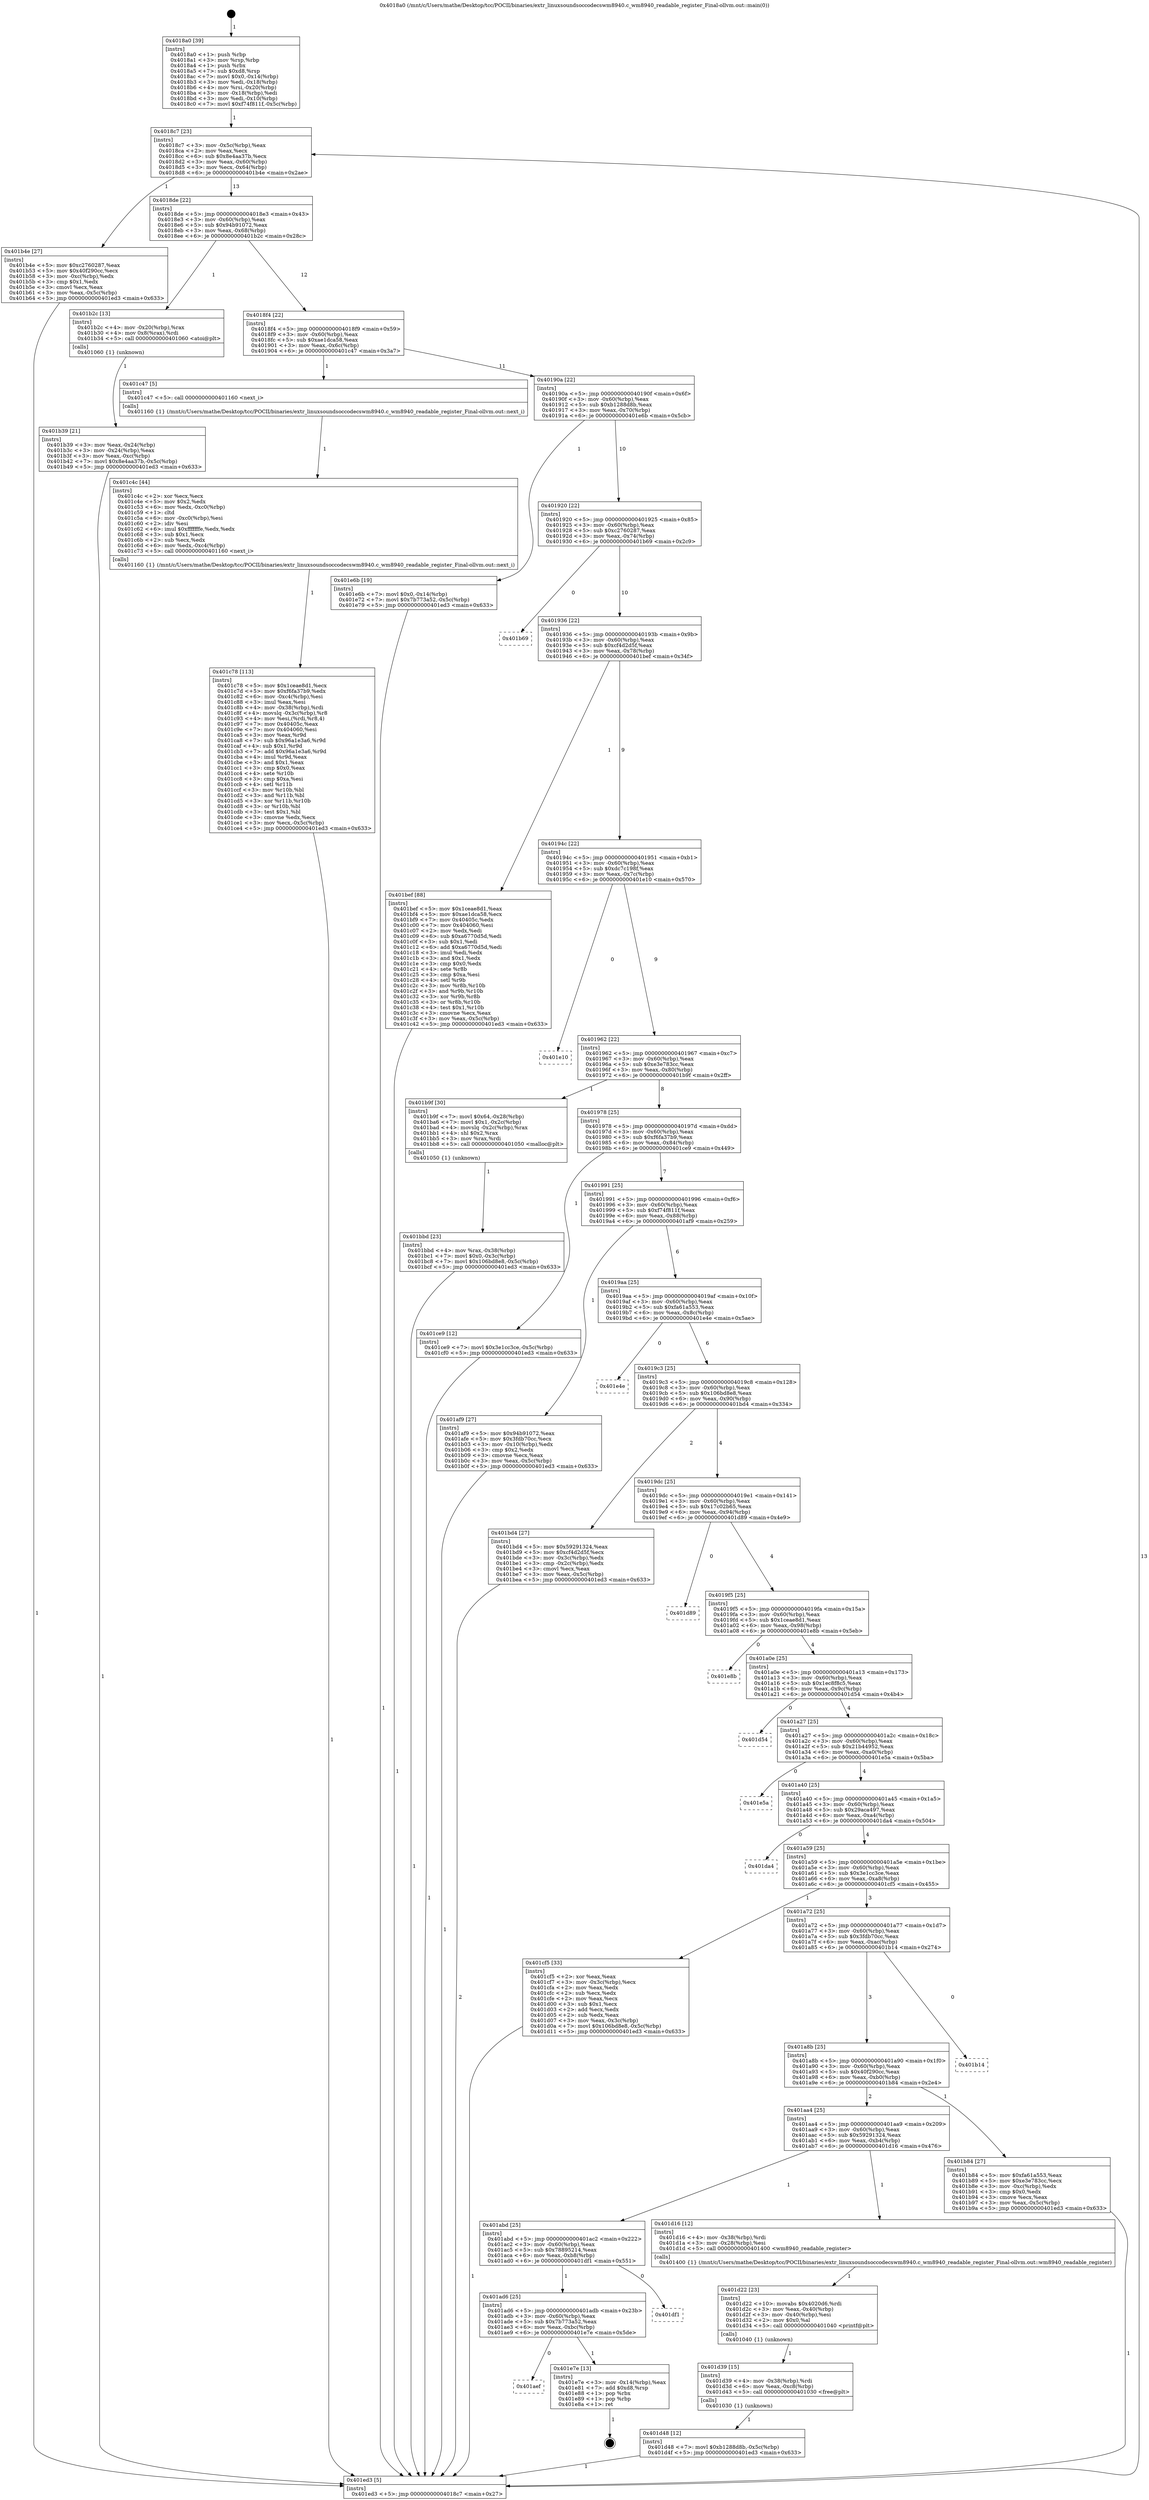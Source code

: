 digraph "0x4018a0" {
  label = "0x4018a0 (/mnt/c/Users/mathe/Desktop/tcc/POCII/binaries/extr_linuxsoundsoccodecswm8940.c_wm8940_readable_register_Final-ollvm.out::main(0))"
  labelloc = "t"
  node[shape=record]

  Entry [label="",width=0.3,height=0.3,shape=circle,fillcolor=black,style=filled]
  "0x4018c7" [label="{
     0x4018c7 [23]\l
     | [instrs]\l
     &nbsp;&nbsp;0x4018c7 \<+3\>: mov -0x5c(%rbp),%eax\l
     &nbsp;&nbsp;0x4018ca \<+2\>: mov %eax,%ecx\l
     &nbsp;&nbsp;0x4018cc \<+6\>: sub $0x8e4aa37b,%ecx\l
     &nbsp;&nbsp;0x4018d2 \<+3\>: mov %eax,-0x60(%rbp)\l
     &nbsp;&nbsp;0x4018d5 \<+3\>: mov %ecx,-0x64(%rbp)\l
     &nbsp;&nbsp;0x4018d8 \<+6\>: je 0000000000401b4e \<main+0x2ae\>\l
  }"]
  "0x401b4e" [label="{
     0x401b4e [27]\l
     | [instrs]\l
     &nbsp;&nbsp;0x401b4e \<+5\>: mov $0xc2760287,%eax\l
     &nbsp;&nbsp;0x401b53 \<+5\>: mov $0x40f290cc,%ecx\l
     &nbsp;&nbsp;0x401b58 \<+3\>: mov -0xc(%rbp),%edx\l
     &nbsp;&nbsp;0x401b5b \<+3\>: cmp $0x1,%edx\l
     &nbsp;&nbsp;0x401b5e \<+3\>: cmovl %ecx,%eax\l
     &nbsp;&nbsp;0x401b61 \<+3\>: mov %eax,-0x5c(%rbp)\l
     &nbsp;&nbsp;0x401b64 \<+5\>: jmp 0000000000401ed3 \<main+0x633\>\l
  }"]
  "0x4018de" [label="{
     0x4018de [22]\l
     | [instrs]\l
     &nbsp;&nbsp;0x4018de \<+5\>: jmp 00000000004018e3 \<main+0x43\>\l
     &nbsp;&nbsp;0x4018e3 \<+3\>: mov -0x60(%rbp),%eax\l
     &nbsp;&nbsp;0x4018e6 \<+5\>: sub $0x94b91072,%eax\l
     &nbsp;&nbsp;0x4018eb \<+3\>: mov %eax,-0x68(%rbp)\l
     &nbsp;&nbsp;0x4018ee \<+6\>: je 0000000000401b2c \<main+0x28c\>\l
  }"]
  Exit [label="",width=0.3,height=0.3,shape=circle,fillcolor=black,style=filled,peripheries=2]
  "0x401b2c" [label="{
     0x401b2c [13]\l
     | [instrs]\l
     &nbsp;&nbsp;0x401b2c \<+4\>: mov -0x20(%rbp),%rax\l
     &nbsp;&nbsp;0x401b30 \<+4\>: mov 0x8(%rax),%rdi\l
     &nbsp;&nbsp;0x401b34 \<+5\>: call 0000000000401060 \<atoi@plt\>\l
     | [calls]\l
     &nbsp;&nbsp;0x401060 \{1\} (unknown)\l
  }"]
  "0x4018f4" [label="{
     0x4018f4 [22]\l
     | [instrs]\l
     &nbsp;&nbsp;0x4018f4 \<+5\>: jmp 00000000004018f9 \<main+0x59\>\l
     &nbsp;&nbsp;0x4018f9 \<+3\>: mov -0x60(%rbp),%eax\l
     &nbsp;&nbsp;0x4018fc \<+5\>: sub $0xae1dca58,%eax\l
     &nbsp;&nbsp;0x401901 \<+3\>: mov %eax,-0x6c(%rbp)\l
     &nbsp;&nbsp;0x401904 \<+6\>: je 0000000000401c47 \<main+0x3a7\>\l
  }"]
  "0x401aef" [label="{
     0x401aef\l
  }", style=dashed]
  "0x401c47" [label="{
     0x401c47 [5]\l
     | [instrs]\l
     &nbsp;&nbsp;0x401c47 \<+5\>: call 0000000000401160 \<next_i\>\l
     | [calls]\l
     &nbsp;&nbsp;0x401160 \{1\} (/mnt/c/Users/mathe/Desktop/tcc/POCII/binaries/extr_linuxsoundsoccodecswm8940.c_wm8940_readable_register_Final-ollvm.out::next_i)\l
  }"]
  "0x40190a" [label="{
     0x40190a [22]\l
     | [instrs]\l
     &nbsp;&nbsp;0x40190a \<+5\>: jmp 000000000040190f \<main+0x6f\>\l
     &nbsp;&nbsp;0x40190f \<+3\>: mov -0x60(%rbp),%eax\l
     &nbsp;&nbsp;0x401912 \<+5\>: sub $0xb1288d8b,%eax\l
     &nbsp;&nbsp;0x401917 \<+3\>: mov %eax,-0x70(%rbp)\l
     &nbsp;&nbsp;0x40191a \<+6\>: je 0000000000401e6b \<main+0x5cb\>\l
  }"]
  "0x401e7e" [label="{
     0x401e7e [13]\l
     | [instrs]\l
     &nbsp;&nbsp;0x401e7e \<+3\>: mov -0x14(%rbp),%eax\l
     &nbsp;&nbsp;0x401e81 \<+7\>: add $0xd8,%rsp\l
     &nbsp;&nbsp;0x401e88 \<+1\>: pop %rbx\l
     &nbsp;&nbsp;0x401e89 \<+1\>: pop %rbp\l
     &nbsp;&nbsp;0x401e8a \<+1\>: ret\l
  }"]
  "0x401e6b" [label="{
     0x401e6b [19]\l
     | [instrs]\l
     &nbsp;&nbsp;0x401e6b \<+7\>: movl $0x0,-0x14(%rbp)\l
     &nbsp;&nbsp;0x401e72 \<+7\>: movl $0x7b773a52,-0x5c(%rbp)\l
     &nbsp;&nbsp;0x401e79 \<+5\>: jmp 0000000000401ed3 \<main+0x633\>\l
  }"]
  "0x401920" [label="{
     0x401920 [22]\l
     | [instrs]\l
     &nbsp;&nbsp;0x401920 \<+5\>: jmp 0000000000401925 \<main+0x85\>\l
     &nbsp;&nbsp;0x401925 \<+3\>: mov -0x60(%rbp),%eax\l
     &nbsp;&nbsp;0x401928 \<+5\>: sub $0xc2760287,%eax\l
     &nbsp;&nbsp;0x40192d \<+3\>: mov %eax,-0x74(%rbp)\l
     &nbsp;&nbsp;0x401930 \<+6\>: je 0000000000401b69 \<main+0x2c9\>\l
  }"]
  "0x401ad6" [label="{
     0x401ad6 [25]\l
     | [instrs]\l
     &nbsp;&nbsp;0x401ad6 \<+5\>: jmp 0000000000401adb \<main+0x23b\>\l
     &nbsp;&nbsp;0x401adb \<+3\>: mov -0x60(%rbp),%eax\l
     &nbsp;&nbsp;0x401ade \<+5\>: sub $0x7b773a52,%eax\l
     &nbsp;&nbsp;0x401ae3 \<+6\>: mov %eax,-0xbc(%rbp)\l
     &nbsp;&nbsp;0x401ae9 \<+6\>: je 0000000000401e7e \<main+0x5de\>\l
  }"]
  "0x401b69" [label="{
     0x401b69\l
  }", style=dashed]
  "0x401936" [label="{
     0x401936 [22]\l
     | [instrs]\l
     &nbsp;&nbsp;0x401936 \<+5\>: jmp 000000000040193b \<main+0x9b\>\l
     &nbsp;&nbsp;0x40193b \<+3\>: mov -0x60(%rbp),%eax\l
     &nbsp;&nbsp;0x40193e \<+5\>: sub $0xcf4d2d5f,%eax\l
     &nbsp;&nbsp;0x401943 \<+3\>: mov %eax,-0x78(%rbp)\l
     &nbsp;&nbsp;0x401946 \<+6\>: je 0000000000401bef \<main+0x34f\>\l
  }"]
  "0x401df1" [label="{
     0x401df1\l
  }", style=dashed]
  "0x401bef" [label="{
     0x401bef [88]\l
     | [instrs]\l
     &nbsp;&nbsp;0x401bef \<+5\>: mov $0x1ceae8d1,%eax\l
     &nbsp;&nbsp;0x401bf4 \<+5\>: mov $0xae1dca58,%ecx\l
     &nbsp;&nbsp;0x401bf9 \<+7\>: mov 0x40405c,%edx\l
     &nbsp;&nbsp;0x401c00 \<+7\>: mov 0x404060,%esi\l
     &nbsp;&nbsp;0x401c07 \<+2\>: mov %edx,%edi\l
     &nbsp;&nbsp;0x401c09 \<+6\>: sub $0xa6770d5d,%edi\l
     &nbsp;&nbsp;0x401c0f \<+3\>: sub $0x1,%edi\l
     &nbsp;&nbsp;0x401c12 \<+6\>: add $0xa6770d5d,%edi\l
     &nbsp;&nbsp;0x401c18 \<+3\>: imul %edi,%edx\l
     &nbsp;&nbsp;0x401c1b \<+3\>: and $0x1,%edx\l
     &nbsp;&nbsp;0x401c1e \<+3\>: cmp $0x0,%edx\l
     &nbsp;&nbsp;0x401c21 \<+4\>: sete %r8b\l
     &nbsp;&nbsp;0x401c25 \<+3\>: cmp $0xa,%esi\l
     &nbsp;&nbsp;0x401c28 \<+4\>: setl %r9b\l
     &nbsp;&nbsp;0x401c2c \<+3\>: mov %r8b,%r10b\l
     &nbsp;&nbsp;0x401c2f \<+3\>: and %r9b,%r10b\l
     &nbsp;&nbsp;0x401c32 \<+3\>: xor %r9b,%r8b\l
     &nbsp;&nbsp;0x401c35 \<+3\>: or %r8b,%r10b\l
     &nbsp;&nbsp;0x401c38 \<+4\>: test $0x1,%r10b\l
     &nbsp;&nbsp;0x401c3c \<+3\>: cmovne %ecx,%eax\l
     &nbsp;&nbsp;0x401c3f \<+3\>: mov %eax,-0x5c(%rbp)\l
     &nbsp;&nbsp;0x401c42 \<+5\>: jmp 0000000000401ed3 \<main+0x633\>\l
  }"]
  "0x40194c" [label="{
     0x40194c [22]\l
     | [instrs]\l
     &nbsp;&nbsp;0x40194c \<+5\>: jmp 0000000000401951 \<main+0xb1\>\l
     &nbsp;&nbsp;0x401951 \<+3\>: mov -0x60(%rbp),%eax\l
     &nbsp;&nbsp;0x401954 \<+5\>: sub $0xdc7c198f,%eax\l
     &nbsp;&nbsp;0x401959 \<+3\>: mov %eax,-0x7c(%rbp)\l
     &nbsp;&nbsp;0x40195c \<+6\>: je 0000000000401e10 \<main+0x570\>\l
  }"]
  "0x401d48" [label="{
     0x401d48 [12]\l
     | [instrs]\l
     &nbsp;&nbsp;0x401d48 \<+7\>: movl $0xb1288d8b,-0x5c(%rbp)\l
     &nbsp;&nbsp;0x401d4f \<+5\>: jmp 0000000000401ed3 \<main+0x633\>\l
  }"]
  "0x401e10" [label="{
     0x401e10\l
  }", style=dashed]
  "0x401962" [label="{
     0x401962 [22]\l
     | [instrs]\l
     &nbsp;&nbsp;0x401962 \<+5\>: jmp 0000000000401967 \<main+0xc7\>\l
     &nbsp;&nbsp;0x401967 \<+3\>: mov -0x60(%rbp),%eax\l
     &nbsp;&nbsp;0x40196a \<+5\>: sub $0xe3e783cc,%eax\l
     &nbsp;&nbsp;0x40196f \<+3\>: mov %eax,-0x80(%rbp)\l
     &nbsp;&nbsp;0x401972 \<+6\>: je 0000000000401b9f \<main+0x2ff\>\l
  }"]
  "0x401d39" [label="{
     0x401d39 [15]\l
     | [instrs]\l
     &nbsp;&nbsp;0x401d39 \<+4\>: mov -0x38(%rbp),%rdi\l
     &nbsp;&nbsp;0x401d3d \<+6\>: mov %eax,-0xc8(%rbp)\l
     &nbsp;&nbsp;0x401d43 \<+5\>: call 0000000000401030 \<free@plt\>\l
     | [calls]\l
     &nbsp;&nbsp;0x401030 \{1\} (unknown)\l
  }"]
  "0x401b9f" [label="{
     0x401b9f [30]\l
     | [instrs]\l
     &nbsp;&nbsp;0x401b9f \<+7\>: movl $0x64,-0x28(%rbp)\l
     &nbsp;&nbsp;0x401ba6 \<+7\>: movl $0x1,-0x2c(%rbp)\l
     &nbsp;&nbsp;0x401bad \<+4\>: movslq -0x2c(%rbp),%rax\l
     &nbsp;&nbsp;0x401bb1 \<+4\>: shl $0x2,%rax\l
     &nbsp;&nbsp;0x401bb5 \<+3\>: mov %rax,%rdi\l
     &nbsp;&nbsp;0x401bb8 \<+5\>: call 0000000000401050 \<malloc@plt\>\l
     | [calls]\l
     &nbsp;&nbsp;0x401050 \{1\} (unknown)\l
  }"]
  "0x401978" [label="{
     0x401978 [25]\l
     | [instrs]\l
     &nbsp;&nbsp;0x401978 \<+5\>: jmp 000000000040197d \<main+0xdd\>\l
     &nbsp;&nbsp;0x40197d \<+3\>: mov -0x60(%rbp),%eax\l
     &nbsp;&nbsp;0x401980 \<+5\>: sub $0xf6fa37b9,%eax\l
     &nbsp;&nbsp;0x401985 \<+6\>: mov %eax,-0x84(%rbp)\l
     &nbsp;&nbsp;0x40198b \<+6\>: je 0000000000401ce9 \<main+0x449\>\l
  }"]
  "0x401d22" [label="{
     0x401d22 [23]\l
     | [instrs]\l
     &nbsp;&nbsp;0x401d22 \<+10\>: movabs $0x4020d6,%rdi\l
     &nbsp;&nbsp;0x401d2c \<+3\>: mov %eax,-0x40(%rbp)\l
     &nbsp;&nbsp;0x401d2f \<+3\>: mov -0x40(%rbp),%esi\l
     &nbsp;&nbsp;0x401d32 \<+2\>: mov $0x0,%al\l
     &nbsp;&nbsp;0x401d34 \<+5\>: call 0000000000401040 \<printf@plt\>\l
     | [calls]\l
     &nbsp;&nbsp;0x401040 \{1\} (unknown)\l
  }"]
  "0x401ce9" [label="{
     0x401ce9 [12]\l
     | [instrs]\l
     &nbsp;&nbsp;0x401ce9 \<+7\>: movl $0x3e1cc3ce,-0x5c(%rbp)\l
     &nbsp;&nbsp;0x401cf0 \<+5\>: jmp 0000000000401ed3 \<main+0x633\>\l
  }"]
  "0x401991" [label="{
     0x401991 [25]\l
     | [instrs]\l
     &nbsp;&nbsp;0x401991 \<+5\>: jmp 0000000000401996 \<main+0xf6\>\l
     &nbsp;&nbsp;0x401996 \<+3\>: mov -0x60(%rbp),%eax\l
     &nbsp;&nbsp;0x401999 \<+5\>: sub $0xf74f811f,%eax\l
     &nbsp;&nbsp;0x40199e \<+6\>: mov %eax,-0x88(%rbp)\l
     &nbsp;&nbsp;0x4019a4 \<+6\>: je 0000000000401af9 \<main+0x259\>\l
  }"]
  "0x401abd" [label="{
     0x401abd [25]\l
     | [instrs]\l
     &nbsp;&nbsp;0x401abd \<+5\>: jmp 0000000000401ac2 \<main+0x222\>\l
     &nbsp;&nbsp;0x401ac2 \<+3\>: mov -0x60(%rbp),%eax\l
     &nbsp;&nbsp;0x401ac5 \<+5\>: sub $0x78895214,%eax\l
     &nbsp;&nbsp;0x401aca \<+6\>: mov %eax,-0xb8(%rbp)\l
     &nbsp;&nbsp;0x401ad0 \<+6\>: je 0000000000401df1 \<main+0x551\>\l
  }"]
  "0x401af9" [label="{
     0x401af9 [27]\l
     | [instrs]\l
     &nbsp;&nbsp;0x401af9 \<+5\>: mov $0x94b91072,%eax\l
     &nbsp;&nbsp;0x401afe \<+5\>: mov $0x3fdb70cc,%ecx\l
     &nbsp;&nbsp;0x401b03 \<+3\>: mov -0x10(%rbp),%edx\l
     &nbsp;&nbsp;0x401b06 \<+3\>: cmp $0x2,%edx\l
     &nbsp;&nbsp;0x401b09 \<+3\>: cmovne %ecx,%eax\l
     &nbsp;&nbsp;0x401b0c \<+3\>: mov %eax,-0x5c(%rbp)\l
     &nbsp;&nbsp;0x401b0f \<+5\>: jmp 0000000000401ed3 \<main+0x633\>\l
  }"]
  "0x4019aa" [label="{
     0x4019aa [25]\l
     | [instrs]\l
     &nbsp;&nbsp;0x4019aa \<+5\>: jmp 00000000004019af \<main+0x10f\>\l
     &nbsp;&nbsp;0x4019af \<+3\>: mov -0x60(%rbp),%eax\l
     &nbsp;&nbsp;0x4019b2 \<+5\>: sub $0xfa61a553,%eax\l
     &nbsp;&nbsp;0x4019b7 \<+6\>: mov %eax,-0x8c(%rbp)\l
     &nbsp;&nbsp;0x4019bd \<+6\>: je 0000000000401e4e \<main+0x5ae\>\l
  }"]
  "0x401ed3" [label="{
     0x401ed3 [5]\l
     | [instrs]\l
     &nbsp;&nbsp;0x401ed3 \<+5\>: jmp 00000000004018c7 \<main+0x27\>\l
  }"]
  "0x4018a0" [label="{
     0x4018a0 [39]\l
     | [instrs]\l
     &nbsp;&nbsp;0x4018a0 \<+1\>: push %rbp\l
     &nbsp;&nbsp;0x4018a1 \<+3\>: mov %rsp,%rbp\l
     &nbsp;&nbsp;0x4018a4 \<+1\>: push %rbx\l
     &nbsp;&nbsp;0x4018a5 \<+7\>: sub $0xd8,%rsp\l
     &nbsp;&nbsp;0x4018ac \<+7\>: movl $0x0,-0x14(%rbp)\l
     &nbsp;&nbsp;0x4018b3 \<+3\>: mov %edi,-0x18(%rbp)\l
     &nbsp;&nbsp;0x4018b6 \<+4\>: mov %rsi,-0x20(%rbp)\l
     &nbsp;&nbsp;0x4018ba \<+3\>: mov -0x18(%rbp),%edi\l
     &nbsp;&nbsp;0x4018bd \<+3\>: mov %edi,-0x10(%rbp)\l
     &nbsp;&nbsp;0x4018c0 \<+7\>: movl $0xf74f811f,-0x5c(%rbp)\l
  }"]
  "0x401b39" [label="{
     0x401b39 [21]\l
     | [instrs]\l
     &nbsp;&nbsp;0x401b39 \<+3\>: mov %eax,-0x24(%rbp)\l
     &nbsp;&nbsp;0x401b3c \<+3\>: mov -0x24(%rbp),%eax\l
     &nbsp;&nbsp;0x401b3f \<+3\>: mov %eax,-0xc(%rbp)\l
     &nbsp;&nbsp;0x401b42 \<+7\>: movl $0x8e4aa37b,-0x5c(%rbp)\l
     &nbsp;&nbsp;0x401b49 \<+5\>: jmp 0000000000401ed3 \<main+0x633\>\l
  }"]
  "0x401d16" [label="{
     0x401d16 [12]\l
     | [instrs]\l
     &nbsp;&nbsp;0x401d16 \<+4\>: mov -0x38(%rbp),%rdi\l
     &nbsp;&nbsp;0x401d1a \<+3\>: mov -0x28(%rbp),%esi\l
     &nbsp;&nbsp;0x401d1d \<+5\>: call 0000000000401400 \<wm8940_readable_register\>\l
     | [calls]\l
     &nbsp;&nbsp;0x401400 \{1\} (/mnt/c/Users/mathe/Desktop/tcc/POCII/binaries/extr_linuxsoundsoccodecswm8940.c_wm8940_readable_register_Final-ollvm.out::wm8940_readable_register)\l
  }"]
  "0x401e4e" [label="{
     0x401e4e\l
  }", style=dashed]
  "0x4019c3" [label="{
     0x4019c3 [25]\l
     | [instrs]\l
     &nbsp;&nbsp;0x4019c3 \<+5\>: jmp 00000000004019c8 \<main+0x128\>\l
     &nbsp;&nbsp;0x4019c8 \<+3\>: mov -0x60(%rbp),%eax\l
     &nbsp;&nbsp;0x4019cb \<+5\>: sub $0x106bd8e8,%eax\l
     &nbsp;&nbsp;0x4019d0 \<+6\>: mov %eax,-0x90(%rbp)\l
     &nbsp;&nbsp;0x4019d6 \<+6\>: je 0000000000401bd4 \<main+0x334\>\l
  }"]
  "0x401c78" [label="{
     0x401c78 [113]\l
     | [instrs]\l
     &nbsp;&nbsp;0x401c78 \<+5\>: mov $0x1ceae8d1,%ecx\l
     &nbsp;&nbsp;0x401c7d \<+5\>: mov $0xf6fa37b9,%edx\l
     &nbsp;&nbsp;0x401c82 \<+6\>: mov -0xc4(%rbp),%esi\l
     &nbsp;&nbsp;0x401c88 \<+3\>: imul %eax,%esi\l
     &nbsp;&nbsp;0x401c8b \<+4\>: mov -0x38(%rbp),%rdi\l
     &nbsp;&nbsp;0x401c8f \<+4\>: movslq -0x3c(%rbp),%r8\l
     &nbsp;&nbsp;0x401c93 \<+4\>: mov %esi,(%rdi,%r8,4)\l
     &nbsp;&nbsp;0x401c97 \<+7\>: mov 0x40405c,%eax\l
     &nbsp;&nbsp;0x401c9e \<+7\>: mov 0x404060,%esi\l
     &nbsp;&nbsp;0x401ca5 \<+3\>: mov %eax,%r9d\l
     &nbsp;&nbsp;0x401ca8 \<+7\>: sub $0x96a1e3a6,%r9d\l
     &nbsp;&nbsp;0x401caf \<+4\>: sub $0x1,%r9d\l
     &nbsp;&nbsp;0x401cb3 \<+7\>: add $0x96a1e3a6,%r9d\l
     &nbsp;&nbsp;0x401cba \<+4\>: imul %r9d,%eax\l
     &nbsp;&nbsp;0x401cbe \<+3\>: and $0x1,%eax\l
     &nbsp;&nbsp;0x401cc1 \<+3\>: cmp $0x0,%eax\l
     &nbsp;&nbsp;0x401cc4 \<+4\>: sete %r10b\l
     &nbsp;&nbsp;0x401cc8 \<+3\>: cmp $0xa,%esi\l
     &nbsp;&nbsp;0x401ccb \<+4\>: setl %r11b\l
     &nbsp;&nbsp;0x401ccf \<+3\>: mov %r10b,%bl\l
     &nbsp;&nbsp;0x401cd2 \<+3\>: and %r11b,%bl\l
     &nbsp;&nbsp;0x401cd5 \<+3\>: xor %r11b,%r10b\l
     &nbsp;&nbsp;0x401cd8 \<+3\>: or %r10b,%bl\l
     &nbsp;&nbsp;0x401cdb \<+3\>: test $0x1,%bl\l
     &nbsp;&nbsp;0x401cde \<+3\>: cmovne %edx,%ecx\l
     &nbsp;&nbsp;0x401ce1 \<+3\>: mov %ecx,-0x5c(%rbp)\l
     &nbsp;&nbsp;0x401ce4 \<+5\>: jmp 0000000000401ed3 \<main+0x633\>\l
  }"]
  "0x401bd4" [label="{
     0x401bd4 [27]\l
     | [instrs]\l
     &nbsp;&nbsp;0x401bd4 \<+5\>: mov $0x59291324,%eax\l
     &nbsp;&nbsp;0x401bd9 \<+5\>: mov $0xcf4d2d5f,%ecx\l
     &nbsp;&nbsp;0x401bde \<+3\>: mov -0x3c(%rbp),%edx\l
     &nbsp;&nbsp;0x401be1 \<+3\>: cmp -0x2c(%rbp),%edx\l
     &nbsp;&nbsp;0x401be4 \<+3\>: cmovl %ecx,%eax\l
     &nbsp;&nbsp;0x401be7 \<+3\>: mov %eax,-0x5c(%rbp)\l
     &nbsp;&nbsp;0x401bea \<+5\>: jmp 0000000000401ed3 \<main+0x633\>\l
  }"]
  "0x4019dc" [label="{
     0x4019dc [25]\l
     | [instrs]\l
     &nbsp;&nbsp;0x4019dc \<+5\>: jmp 00000000004019e1 \<main+0x141\>\l
     &nbsp;&nbsp;0x4019e1 \<+3\>: mov -0x60(%rbp),%eax\l
     &nbsp;&nbsp;0x4019e4 \<+5\>: sub $0x17c02b65,%eax\l
     &nbsp;&nbsp;0x4019e9 \<+6\>: mov %eax,-0x94(%rbp)\l
     &nbsp;&nbsp;0x4019ef \<+6\>: je 0000000000401d89 \<main+0x4e9\>\l
  }"]
  "0x401c4c" [label="{
     0x401c4c [44]\l
     | [instrs]\l
     &nbsp;&nbsp;0x401c4c \<+2\>: xor %ecx,%ecx\l
     &nbsp;&nbsp;0x401c4e \<+5\>: mov $0x2,%edx\l
     &nbsp;&nbsp;0x401c53 \<+6\>: mov %edx,-0xc0(%rbp)\l
     &nbsp;&nbsp;0x401c59 \<+1\>: cltd\l
     &nbsp;&nbsp;0x401c5a \<+6\>: mov -0xc0(%rbp),%esi\l
     &nbsp;&nbsp;0x401c60 \<+2\>: idiv %esi\l
     &nbsp;&nbsp;0x401c62 \<+6\>: imul $0xfffffffe,%edx,%edx\l
     &nbsp;&nbsp;0x401c68 \<+3\>: sub $0x1,%ecx\l
     &nbsp;&nbsp;0x401c6b \<+2\>: sub %ecx,%edx\l
     &nbsp;&nbsp;0x401c6d \<+6\>: mov %edx,-0xc4(%rbp)\l
     &nbsp;&nbsp;0x401c73 \<+5\>: call 0000000000401160 \<next_i\>\l
     | [calls]\l
     &nbsp;&nbsp;0x401160 \{1\} (/mnt/c/Users/mathe/Desktop/tcc/POCII/binaries/extr_linuxsoundsoccodecswm8940.c_wm8940_readable_register_Final-ollvm.out::next_i)\l
  }"]
  "0x401d89" [label="{
     0x401d89\l
  }", style=dashed]
  "0x4019f5" [label="{
     0x4019f5 [25]\l
     | [instrs]\l
     &nbsp;&nbsp;0x4019f5 \<+5\>: jmp 00000000004019fa \<main+0x15a\>\l
     &nbsp;&nbsp;0x4019fa \<+3\>: mov -0x60(%rbp),%eax\l
     &nbsp;&nbsp;0x4019fd \<+5\>: sub $0x1ceae8d1,%eax\l
     &nbsp;&nbsp;0x401a02 \<+6\>: mov %eax,-0x98(%rbp)\l
     &nbsp;&nbsp;0x401a08 \<+6\>: je 0000000000401e8b \<main+0x5eb\>\l
  }"]
  "0x401bbd" [label="{
     0x401bbd [23]\l
     | [instrs]\l
     &nbsp;&nbsp;0x401bbd \<+4\>: mov %rax,-0x38(%rbp)\l
     &nbsp;&nbsp;0x401bc1 \<+7\>: movl $0x0,-0x3c(%rbp)\l
     &nbsp;&nbsp;0x401bc8 \<+7\>: movl $0x106bd8e8,-0x5c(%rbp)\l
     &nbsp;&nbsp;0x401bcf \<+5\>: jmp 0000000000401ed3 \<main+0x633\>\l
  }"]
  "0x401e8b" [label="{
     0x401e8b\l
  }", style=dashed]
  "0x401a0e" [label="{
     0x401a0e [25]\l
     | [instrs]\l
     &nbsp;&nbsp;0x401a0e \<+5\>: jmp 0000000000401a13 \<main+0x173\>\l
     &nbsp;&nbsp;0x401a13 \<+3\>: mov -0x60(%rbp),%eax\l
     &nbsp;&nbsp;0x401a16 \<+5\>: sub $0x1ec8f8c5,%eax\l
     &nbsp;&nbsp;0x401a1b \<+6\>: mov %eax,-0x9c(%rbp)\l
     &nbsp;&nbsp;0x401a21 \<+6\>: je 0000000000401d54 \<main+0x4b4\>\l
  }"]
  "0x401aa4" [label="{
     0x401aa4 [25]\l
     | [instrs]\l
     &nbsp;&nbsp;0x401aa4 \<+5\>: jmp 0000000000401aa9 \<main+0x209\>\l
     &nbsp;&nbsp;0x401aa9 \<+3\>: mov -0x60(%rbp),%eax\l
     &nbsp;&nbsp;0x401aac \<+5\>: sub $0x59291324,%eax\l
     &nbsp;&nbsp;0x401ab1 \<+6\>: mov %eax,-0xb4(%rbp)\l
     &nbsp;&nbsp;0x401ab7 \<+6\>: je 0000000000401d16 \<main+0x476\>\l
  }"]
  "0x401d54" [label="{
     0x401d54\l
  }", style=dashed]
  "0x401a27" [label="{
     0x401a27 [25]\l
     | [instrs]\l
     &nbsp;&nbsp;0x401a27 \<+5\>: jmp 0000000000401a2c \<main+0x18c\>\l
     &nbsp;&nbsp;0x401a2c \<+3\>: mov -0x60(%rbp),%eax\l
     &nbsp;&nbsp;0x401a2f \<+5\>: sub $0x21b44952,%eax\l
     &nbsp;&nbsp;0x401a34 \<+6\>: mov %eax,-0xa0(%rbp)\l
     &nbsp;&nbsp;0x401a3a \<+6\>: je 0000000000401e5a \<main+0x5ba\>\l
  }"]
  "0x401b84" [label="{
     0x401b84 [27]\l
     | [instrs]\l
     &nbsp;&nbsp;0x401b84 \<+5\>: mov $0xfa61a553,%eax\l
     &nbsp;&nbsp;0x401b89 \<+5\>: mov $0xe3e783cc,%ecx\l
     &nbsp;&nbsp;0x401b8e \<+3\>: mov -0xc(%rbp),%edx\l
     &nbsp;&nbsp;0x401b91 \<+3\>: cmp $0x0,%edx\l
     &nbsp;&nbsp;0x401b94 \<+3\>: cmove %ecx,%eax\l
     &nbsp;&nbsp;0x401b97 \<+3\>: mov %eax,-0x5c(%rbp)\l
     &nbsp;&nbsp;0x401b9a \<+5\>: jmp 0000000000401ed3 \<main+0x633\>\l
  }"]
  "0x401e5a" [label="{
     0x401e5a\l
  }", style=dashed]
  "0x401a40" [label="{
     0x401a40 [25]\l
     | [instrs]\l
     &nbsp;&nbsp;0x401a40 \<+5\>: jmp 0000000000401a45 \<main+0x1a5\>\l
     &nbsp;&nbsp;0x401a45 \<+3\>: mov -0x60(%rbp),%eax\l
     &nbsp;&nbsp;0x401a48 \<+5\>: sub $0x29aca497,%eax\l
     &nbsp;&nbsp;0x401a4d \<+6\>: mov %eax,-0xa4(%rbp)\l
     &nbsp;&nbsp;0x401a53 \<+6\>: je 0000000000401da4 \<main+0x504\>\l
  }"]
  "0x401a8b" [label="{
     0x401a8b [25]\l
     | [instrs]\l
     &nbsp;&nbsp;0x401a8b \<+5\>: jmp 0000000000401a90 \<main+0x1f0\>\l
     &nbsp;&nbsp;0x401a90 \<+3\>: mov -0x60(%rbp),%eax\l
     &nbsp;&nbsp;0x401a93 \<+5\>: sub $0x40f290cc,%eax\l
     &nbsp;&nbsp;0x401a98 \<+6\>: mov %eax,-0xb0(%rbp)\l
     &nbsp;&nbsp;0x401a9e \<+6\>: je 0000000000401b84 \<main+0x2e4\>\l
  }"]
  "0x401da4" [label="{
     0x401da4\l
  }", style=dashed]
  "0x401a59" [label="{
     0x401a59 [25]\l
     | [instrs]\l
     &nbsp;&nbsp;0x401a59 \<+5\>: jmp 0000000000401a5e \<main+0x1be\>\l
     &nbsp;&nbsp;0x401a5e \<+3\>: mov -0x60(%rbp),%eax\l
     &nbsp;&nbsp;0x401a61 \<+5\>: sub $0x3e1cc3ce,%eax\l
     &nbsp;&nbsp;0x401a66 \<+6\>: mov %eax,-0xa8(%rbp)\l
     &nbsp;&nbsp;0x401a6c \<+6\>: je 0000000000401cf5 \<main+0x455\>\l
  }"]
  "0x401b14" [label="{
     0x401b14\l
  }", style=dashed]
  "0x401cf5" [label="{
     0x401cf5 [33]\l
     | [instrs]\l
     &nbsp;&nbsp;0x401cf5 \<+2\>: xor %eax,%eax\l
     &nbsp;&nbsp;0x401cf7 \<+3\>: mov -0x3c(%rbp),%ecx\l
     &nbsp;&nbsp;0x401cfa \<+2\>: mov %eax,%edx\l
     &nbsp;&nbsp;0x401cfc \<+2\>: sub %ecx,%edx\l
     &nbsp;&nbsp;0x401cfe \<+2\>: mov %eax,%ecx\l
     &nbsp;&nbsp;0x401d00 \<+3\>: sub $0x1,%ecx\l
     &nbsp;&nbsp;0x401d03 \<+2\>: add %ecx,%edx\l
     &nbsp;&nbsp;0x401d05 \<+2\>: sub %edx,%eax\l
     &nbsp;&nbsp;0x401d07 \<+3\>: mov %eax,-0x3c(%rbp)\l
     &nbsp;&nbsp;0x401d0a \<+7\>: movl $0x106bd8e8,-0x5c(%rbp)\l
     &nbsp;&nbsp;0x401d11 \<+5\>: jmp 0000000000401ed3 \<main+0x633\>\l
  }"]
  "0x401a72" [label="{
     0x401a72 [25]\l
     | [instrs]\l
     &nbsp;&nbsp;0x401a72 \<+5\>: jmp 0000000000401a77 \<main+0x1d7\>\l
     &nbsp;&nbsp;0x401a77 \<+3\>: mov -0x60(%rbp),%eax\l
     &nbsp;&nbsp;0x401a7a \<+5\>: sub $0x3fdb70cc,%eax\l
     &nbsp;&nbsp;0x401a7f \<+6\>: mov %eax,-0xac(%rbp)\l
     &nbsp;&nbsp;0x401a85 \<+6\>: je 0000000000401b14 \<main+0x274\>\l
  }"]
  Entry -> "0x4018a0" [label=" 1"]
  "0x4018c7" -> "0x401b4e" [label=" 1"]
  "0x4018c7" -> "0x4018de" [label=" 13"]
  "0x401e7e" -> Exit [label=" 1"]
  "0x4018de" -> "0x401b2c" [label=" 1"]
  "0x4018de" -> "0x4018f4" [label=" 12"]
  "0x401ad6" -> "0x401aef" [label=" 0"]
  "0x4018f4" -> "0x401c47" [label=" 1"]
  "0x4018f4" -> "0x40190a" [label=" 11"]
  "0x401ad6" -> "0x401e7e" [label=" 1"]
  "0x40190a" -> "0x401e6b" [label=" 1"]
  "0x40190a" -> "0x401920" [label=" 10"]
  "0x401abd" -> "0x401ad6" [label=" 1"]
  "0x401920" -> "0x401b69" [label=" 0"]
  "0x401920" -> "0x401936" [label=" 10"]
  "0x401abd" -> "0x401df1" [label=" 0"]
  "0x401936" -> "0x401bef" [label=" 1"]
  "0x401936" -> "0x40194c" [label=" 9"]
  "0x401e6b" -> "0x401ed3" [label=" 1"]
  "0x40194c" -> "0x401e10" [label=" 0"]
  "0x40194c" -> "0x401962" [label=" 9"]
  "0x401d48" -> "0x401ed3" [label=" 1"]
  "0x401962" -> "0x401b9f" [label=" 1"]
  "0x401962" -> "0x401978" [label=" 8"]
  "0x401d39" -> "0x401d48" [label=" 1"]
  "0x401978" -> "0x401ce9" [label=" 1"]
  "0x401978" -> "0x401991" [label=" 7"]
  "0x401d22" -> "0x401d39" [label=" 1"]
  "0x401991" -> "0x401af9" [label=" 1"]
  "0x401991" -> "0x4019aa" [label=" 6"]
  "0x401af9" -> "0x401ed3" [label=" 1"]
  "0x4018a0" -> "0x4018c7" [label=" 1"]
  "0x401ed3" -> "0x4018c7" [label=" 13"]
  "0x401b2c" -> "0x401b39" [label=" 1"]
  "0x401b39" -> "0x401ed3" [label=" 1"]
  "0x401b4e" -> "0x401ed3" [label=" 1"]
  "0x401d16" -> "0x401d22" [label=" 1"]
  "0x4019aa" -> "0x401e4e" [label=" 0"]
  "0x4019aa" -> "0x4019c3" [label=" 6"]
  "0x401aa4" -> "0x401abd" [label=" 1"]
  "0x4019c3" -> "0x401bd4" [label=" 2"]
  "0x4019c3" -> "0x4019dc" [label=" 4"]
  "0x401aa4" -> "0x401d16" [label=" 1"]
  "0x4019dc" -> "0x401d89" [label=" 0"]
  "0x4019dc" -> "0x4019f5" [label=" 4"]
  "0x401cf5" -> "0x401ed3" [label=" 1"]
  "0x4019f5" -> "0x401e8b" [label=" 0"]
  "0x4019f5" -> "0x401a0e" [label=" 4"]
  "0x401ce9" -> "0x401ed3" [label=" 1"]
  "0x401a0e" -> "0x401d54" [label=" 0"]
  "0x401a0e" -> "0x401a27" [label=" 4"]
  "0x401c78" -> "0x401ed3" [label=" 1"]
  "0x401a27" -> "0x401e5a" [label=" 0"]
  "0x401a27" -> "0x401a40" [label=" 4"]
  "0x401c4c" -> "0x401c78" [label=" 1"]
  "0x401a40" -> "0x401da4" [label=" 0"]
  "0x401a40" -> "0x401a59" [label=" 4"]
  "0x401bef" -> "0x401ed3" [label=" 1"]
  "0x401a59" -> "0x401cf5" [label=" 1"]
  "0x401a59" -> "0x401a72" [label=" 3"]
  "0x401bd4" -> "0x401ed3" [label=" 2"]
  "0x401a72" -> "0x401b14" [label=" 0"]
  "0x401a72" -> "0x401a8b" [label=" 3"]
  "0x401c47" -> "0x401c4c" [label=" 1"]
  "0x401a8b" -> "0x401b84" [label=" 1"]
  "0x401a8b" -> "0x401aa4" [label=" 2"]
  "0x401b84" -> "0x401ed3" [label=" 1"]
  "0x401b9f" -> "0x401bbd" [label=" 1"]
  "0x401bbd" -> "0x401ed3" [label=" 1"]
}
